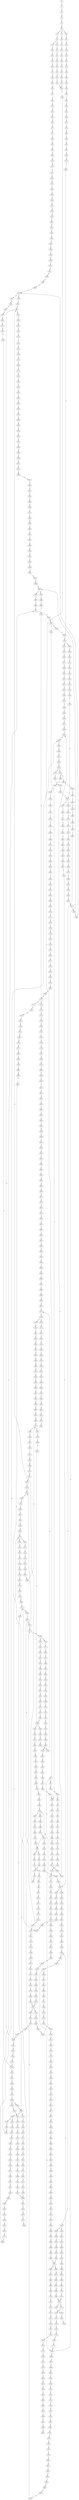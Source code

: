 strict digraph  {
	S0 -> S1 [ label = G ];
	S1 -> S2 [ label = A ];
	S2 -> S3 [ label = G ];
	S3 -> S4 [ label = T ];
	S4 -> S5 [ label = C ];
	S5 -> S6 [ label = C ];
	S5 -> S7 [ label = G ];
	S5 -> S8 [ label = T ];
	S6 -> S9 [ label = C ];
	S7 -> S10 [ label = A ];
	S8 -> S11 [ label = C ];
	S9 -> S12 [ label = T ];
	S9 -> S13 [ label = G ];
	S10 -> S14 [ label = A ];
	S11 -> S15 [ label = G ];
	S12 -> S16 [ label = C ];
	S13 -> S17 [ label = C ];
	S14 -> S18 [ label = C ];
	S15 -> S19 [ label = T ];
	S16 -> S20 [ label = C ];
	S17 -> S21 [ label = C ];
	S18 -> S22 [ label = C ];
	S19 -> S23 [ label = C ];
	S20 -> S24 [ label = G ];
	S21 -> S25 [ label = T ];
	S22 -> S26 [ label = T ];
	S23 -> S27 [ label = T ];
	S24 -> S28 [ label = G ];
	S25 -> S29 [ label = G ];
	S26 -> S30 [ label = G ];
	S27 -> S31 [ label = G ];
	S28 -> S32 [ label = T ];
	S29 -> S33 [ label = T ];
	S30 -> S34 [ label = T ];
	S31 -> S35 [ label = T ];
	S32 -> S36 [ label = C ];
	S33 -> S37 [ label = C ];
	S34 -> S38 [ label = C ];
	S35 -> S39 [ label = T ];
	S36 -> S40 [ label = T ];
	S37 -> S41 [ label = G ];
	S38 -> S42 [ label = G ];
	S39 -> S43 [ label = C ];
	S40 -> S44 [ label = G ];
	S41 -> S45 [ label = C ];
	S42 -> S45 [ label = C ];
	S43 -> S46 [ label = C ];
	S44 -> S47 [ label = G ];
	S45 -> S48 [ label = G ];
	S46 -> S49 [ label = G ];
	S47 -> S50 [ label = A ];
	S48 -> S51 [ label = C ];
	S49 -> S52 [ label = T ];
	S50 -> S53 [ label = G ];
	S51 -> S54 [ label = G ];
	S51 -> S55 [ label = A ];
	S52 -> S56 [ label = G ];
	S53 -> S57 [ label = G ];
	S54 -> S58 [ label = A ];
	S55 -> S59 [ label = G ];
	S55 -> S60 [ label = A ];
	S56 -> S61 [ label = G ];
	S57 -> S62 [ label = G ];
	S58 -> S63 [ label = G ];
	S59 -> S64 [ label = C ];
	S60 -> S65 [ label = C ];
	S61 -> S66 [ label = C ];
	S62 -> S67 [ label = T ];
	S63 -> S68 [ label = C ];
	S64 -> S69 [ label = C ];
	S65 -> S70 [ label = C ];
	S66 -> S71 [ label = C ];
	S67 -> S72 [ label = G ];
	S68 -> S73 [ label = A ];
	S69 -> S74 [ label = G ];
	S70 -> S75 [ label = C ];
	S71 -> S76 [ label = C ];
	S72 -> S77 [ label = T ];
	S73 -> S78 [ label = G ];
	S74 -> S79 [ label = G ];
	S75 -> S80 [ label = G ];
	S76 -> S81 [ label = G ];
	S77 -> S82 [ label = T ];
	S78 -> S83 [ label = T ];
	S79 -> S84 [ label = T ];
	S80 -> S85 [ label = T ];
	S81 -> S86 [ label = T ];
	S82 -> S87 [ label = C ];
	S83 -> S88 [ label = G ];
	S84 -> S89 [ label = G ];
	S85 -> S90 [ label = A ];
	S86 -> S91 [ label = C ];
	S87 -> S92 [ label = C ];
	S88 -> S93 [ label = C ];
	S89 -> S94 [ label = A ];
	S89 -> S95 [ label = G ];
	S90 -> S96 [ label = C ];
	S91 -> S97 [ label = C ];
	S92 -> S98 [ label = A ];
	S93 -> S99 [ label = A ];
	S94 -> S100 [ label = C ];
	S95 -> S101 [ label = T ];
	S95 -> S102 [ label = A ];
	S96 -> S103 [ label = A ];
	S97 -> S104 [ label = A ];
	S98 -> S105 [ label = G ];
	S99 -> S106 [ label = A ];
	S100 -> S107 [ label = G ];
	S101 -> S108 [ label = G ];
	S101 -> S109 [ label = T ];
	S102 -> S110 [ label = A ];
	S103 -> S111 [ label = G ];
	S104 -> S112 [ label = G ];
	S105 -> S113 [ label = C ];
	S106 -> S114 [ label = C ];
	S107 -> S115 [ label = T ];
	S108 -> S116 [ label = G ];
	S109 -> S117 [ label = A ];
	S110 -> S118 [ label = G ];
	S111 -> S119 [ label = C ];
	S112 -> S120 [ label = T ];
	S113 -> S121 [ label = A ];
	S114 -> S122 [ label = A ];
	S115 -> S123 [ label = G ];
	S116 -> S124 [ label = A ];
	S117 -> S125 [ label = G ];
	S118 -> S126 [ label = A ];
	S119 -> S127 [ label = A ];
	S120 -> S128 [ label = A ];
	S121 -> S129 [ label = G ];
	S122 -> S130 [ label = G ];
	S123 -> S131 [ label = G ];
	S124 -> S132 [ label = A ];
	S125 -> S133 [ label = A ];
	S126 -> S134 [ label = A ];
	S127 -> S135 [ label = G ];
	S128 -> S136 [ label = G ];
	S129 -> S137 [ label = A ];
	S130 -> S138 [ label = C ];
	S131 -> S139 [ label = G ];
	S132 -> S140 [ label = C ];
	S133 -> S141 [ label = A ];
	S134 -> S142 [ label = C ];
	S135 -> S143 [ label = G ];
	S136 -> S144 [ label = G ];
	S136 -> S145 [ label = C ];
	S137 -> S146 [ label = T ];
	S138 -> S147 [ label = T ];
	S139 -> S148 [ label = T ];
	S140 -> S149 [ label = C ];
	S141 -> S150 [ label = G ];
	S142 -> S151 [ label = G ];
	S143 -> S152 [ label = T ];
	S144 -> S153 [ label = G ];
	S145 -> S154 [ label = T ];
	S146 -> S155 [ label = A ];
	S147 -> S156 [ label = A ];
	S148 -> S157 [ label = A ];
	S149 -> S158 [ label = T ];
	S150 -> S159 [ label = G ];
	S151 -> S160 [ label = G ];
	S152 -> S161 [ label = G ];
	S153 -> S162 [ label = T ];
	S154 -> S163 [ label = C ];
	S155 -> S164 [ label = A ];
	S156 -> S165 [ label = C ];
	S157 -> S166 [ label = C ];
	S158 -> S167 [ label = C ];
	S159 -> S168 [ label = G ];
	S160 -> S169 [ label = C ];
	S161 -> S170 [ label = C ];
	S162 -> S171 [ label = C ];
	S163 -> S172 [ label = C ];
	S164 -> S173 [ label = A ];
	S165 -> S174 [ label = G ];
	S166 -> S175 [ label = T ];
	S167 -> S176 [ label = G ];
	S168 -> S177 [ label = G ];
	S169 -> S178 [ label = A ];
	S170 -> S179 [ label = A ];
	S171 -> S180 [ label = A ];
	S172 -> S181 [ label = A ];
	S173 -> S182 [ label = A ];
	S174 -> S183 [ label = A ];
	S175 -> S184 [ label = A ];
	S176 -> S185 [ label = G ];
	S177 -> S186 [ label = T ];
	S177 -> S187 [ label = G ];
	S178 -> S188 [ label = C ];
	S179 -> S189 [ label = C ];
	S180 -> S190 [ label = C ];
	S181 -> S191 [ label = C ];
	S182 -> S192 [ label = A ];
	S183 -> S193 [ label = G ];
	S184 -> S194 [ label = T ];
	S185 -> S195 [ label = C ];
	S186 -> S196 [ label = C ];
	S187 -> S197 [ label = T ];
	S188 -> S198 [ label = C ];
	S188 -> S199 [ label = T ];
	S189 -> S200 [ label = G ];
	S190 -> S201 [ label = T ];
	S191 -> S202 [ label = C ];
	S192 -> S203 [ label = C ];
	S193 -> S204 [ label = A ];
	S194 -> S205 [ label = T ];
	S195 -> S206 [ label = A ];
	S196 -> S207 [ label = T ];
	S197 -> S208 [ label = C ];
	S198 -> S209 [ label = G ];
	S199 -> S210 [ label = G ];
	S200 -> S211 [ label = C ];
	S201 -> S212 [ label = C ];
	S202 -> S213 [ label = G ];
	S203 -> S214 [ label = T ];
	S204 -> S215 [ label = A ];
	S205 -> S216 [ label = G ];
	S206 -> S217 [ label = C ];
	S207 -> S218 [ label = C ];
	S208 -> S219 [ label = C ];
	S209 -> S220 [ label = A ];
	S209 -> S221 [ label = G ];
	S210 -> S222 [ label = G ];
	S211 -> S223 [ label = G ];
	S212 -> S224 [ label = G ];
	S213 -> S225 [ label = G ];
	S214 -> S226 [ label = T ];
	S215 -> S227 [ label = C ];
	S216 -> S228 [ label = G ];
	S217 -> S229 [ label = G ];
	S217 -> S230 [ label = C ];
	S218 -> S231 [ label = T ];
	S219 -> S232 [ label = G ];
	S220 -> S233 [ label = G ];
	S220 -> S234 [ label = A ];
	S221 -> S235 [ label = G ];
	S222 -> S236 [ label = G ];
	S223 -> S237 [ label = G ];
	S224 -> S238 [ label = C ];
	S225 -> S239 [ label = A ];
	S226 -> S240 [ label = T ];
	S227 -> S241 [ label = T ];
	S228 -> S242 [ label = A ];
	S229 -> S243 [ label = C ];
	S230 -> S209 [ label = G ];
	S231 -> S244 [ label = C ];
	S232 -> S245 [ label = C ];
	S232 -> S246 [ label = T ];
	S233 -> S247 [ label = T ];
	S234 -> S248 [ label = T ];
	S235 -> S249 [ label = A ];
	S236 -> S250 [ label = A ];
	S237 -> S251 [ label = T ];
	S238 -> S252 [ label = T ];
	S239 -> S253 [ label = C ];
	S240 -> S254 [ label = G ];
	S241 -> S255 [ label = G ];
	S242 -> S256 [ label = A ];
	S243 -> S257 [ label = G ];
	S244 -> S258 [ label = G ];
	S245 -> S259 [ label = C ];
	S246 -> S260 [ label = C ];
	S247 -> S261 [ label = C ];
	S248 -> S262 [ label = G ];
	S249 -> S263 [ label = A ];
	S250 -> S264 [ label = A ];
	S251 -> S265 [ label = G ];
	S252 -> S266 [ label = T ];
	S253 -> S267 [ label = G ];
	S254 -> S268 [ label = C ];
	S255 -> S269 [ label = G ];
	S256 -> S270 [ label = C ];
	S257 -> S271 [ label = C ];
	S258 -> S272 [ label = T ];
	S259 -> S273 [ label = G ];
	S260 -> S274 [ label = G ];
	S261 -> S275 [ label = C ];
	S262 -> S276 [ label = T ];
	S263 -> S277 [ label = T ];
	S264 -> S278 [ label = C ];
	S265 -> S279 [ label = C ];
	S266 -> S280 [ label = C ];
	S267 -> S281 [ label = C ];
	S267 -> S282 [ label = T ];
	S268 -> S283 [ label = C ];
	S269 -> S284 [ label = C ];
	S270 -> S285 [ label = G ];
	S271 -> S286 [ label = G ];
	S272 -> S287 [ label = G ];
	S273 -> S288 [ label = G ];
	S274 -> S289 [ label = G ];
	S275 -> S290 [ label = A ];
	S276 -> S291 [ label = A ];
	S277 -> S292 [ label = T ];
	S278 -> S293 [ label = T ];
	S279 -> S294 [ label = C ];
	S280 -> S295 [ label = A ];
	S281 -> S296 [ label = C ];
	S282 -> S297 [ label = C ];
	S283 -> S298 [ label = G ];
	S284 -> S299 [ label = G ];
	S285 -> S300 [ label = G ];
	S286 -> S301 [ label = C ];
	S286 -> S302 [ label = G ];
	S287 -> S303 [ label = G ];
	S288 -> S304 [ label = A ];
	S289 -> S305 [ label = A ];
	S290 -> S306 [ label = G ];
	S291 -> S307 [ label = G ];
	S292 -> S308 [ label = G ];
	S293 -> S309 [ label = G ];
	S294 -> S310 [ label = G ];
	S295 -> S311 [ label = T ];
	S296 -> S312 [ label = C ];
	S297 -> S313 [ label = G ];
	S298 -> S314 [ label = T ];
	S299 -> S315 [ label = C ];
	S300 -> S316 [ label = T ];
	S301 -> S317 [ label = G ];
	S302 -> S318 [ label = C ];
	S303 -> S319 [ label = T ];
	S304 -> S320 [ label = A ];
	S305 -> S321 [ label = A ];
	S306 -> S322 [ label = T ];
	S306 -> S323 [ label = C ];
	S307 -> S324 [ label = T ];
	S308 -> S325 [ label = A ];
	S309 -> S326 [ label = G ];
	S310 -> S327 [ label = C ];
	S311 -> S328 [ label = C ];
	S312 -> S329 [ label = A ];
	S313 -> S330 [ label = T ];
	S314 -> S331 [ label = A ];
	S315 -> S332 [ label = A ];
	S316 -> S333 [ label = A ];
	S317 -> S334 [ label = T ];
	S318 -> S335 [ label = T ];
	S319 -> S336 [ label = A ];
	S320 -> S337 [ label = C ];
	S321 -> S338 [ label = C ];
	S322 -> S128 [ label = A ];
	S323 -> S339 [ label = T ];
	S324 -> S340 [ label = T ];
	S325 -> S341 [ label = A ];
	S326 -> S342 [ label = A ];
	S327 -> S343 [ label = C ];
	S327 -> S344 [ label = A ];
	S328 -> S345 [ label = C ];
	S329 -> S346 [ label = T ];
	S330 -> S347 [ label = G ];
	S331 -> S348 [ label = G ];
	S332 -> S349 [ label = G ];
	S333 -> S350 [ label = C ];
	S334 -> S351 [ label = C ];
	S335 -> S352 [ label = G ];
	S336 -> S353 [ label = C ];
	S337 -> S354 [ label = T ];
	S338 -> S355 [ label = A ];
	S338 -> S356 [ label = T ];
	S339 -> S357 [ label = T ];
	S340 -> S358 [ label = T ];
	S341 -> S359 [ label = C ];
	S342 -> S360 [ label = C ];
	S343 -> S361 [ label = G ];
	S344 -> S362 [ label = A ];
	S345 -> S363 [ label = A ];
	S346 -> S364 [ label = C ];
	S347 -> S365 [ label = A ];
	S348 -> S366 [ label = C ];
	S349 -> S367 [ label = C ];
	S350 -> S368 [ label = G ];
	S351 -> S369 [ label = G ];
	S352 -> S370 [ label = G ];
	S353 -> S371 [ label = C ];
	S354 -> S372 [ label = G ];
	S355 -> S373 [ label = G ];
	S356 -> S374 [ label = A ];
	S357 -> S375 [ label = C ];
	S358 -> S376 [ label = C ];
	S359 -> S377 [ label = C ];
	S360 -> S378 [ label = C ];
	S361 -> S379 [ label = G ];
	S362 -> S380 [ label = C ];
	S363 -> S381 [ label = G ];
	S364 -> S382 [ label = G ];
	S365 -> S383 [ label = C ];
	S366 -> S384 [ label = C ];
	S367 -> S385 [ label = G ];
	S368 -> S386 [ label = A ];
	S369 -> S387 [ label = A ];
	S370 -> S388 [ label = A ];
	S371 -> S389 [ label = G ];
	S372 -> S390 [ label = C ];
	S373 -> S391 [ label = G ];
	S374 -> S392 [ label = C ];
	S375 -> S393 [ label = A ];
	S376 -> S394 [ label = A ];
	S377 -> S395 [ label = C ];
	S378 -> S396 [ label = C ];
	S379 -> S397 [ label = T ];
	S380 -> S398 [ label = C ];
	S381 -> S399 [ label = A ];
	S382 -> S400 [ label = T ];
	S383 -> S401 [ label = C ];
	S384 -> S402 [ label = G ];
	S385 -> S403 [ label = G ];
	S386 -> S404 [ label = A ];
	S387 -> S405 [ label = C ];
	S388 -> S406 [ label = A ];
	S389 -> S407 [ label = G ];
	S390 -> S408 [ label = A ];
	S391 -> S409 [ label = A ];
	S392 -> S410 [ label = A ];
	S393 -> S411 [ label = C ];
	S394 -> S412 [ label = C ];
	S395 -> S413 [ label = G ];
	S396 -> S414 [ label = G ];
	S397 -> S415 [ label = G ];
	S398 -> S416 [ label = A ];
	S399 -> S417 [ label = A ];
	S400 -> S418 [ label = C ];
	S401 -> S419 [ label = G ];
	S402 -> S420 [ label = G ];
	S402 -> S421 [ label = C ];
	S403 -> S422 [ label = G ];
	S404 -> S423 [ label = G ];
	S405 -> S424 [ label = G ];
	S406 -> S425 [ label = T ];
	S407 -> S426 [ label = T ];
	S408 -> S427 [ label = A ];
	S409 -> S428 [ label = A ];
	S410 -> S429 [ label = A ];
	S411 -> S430 [ label = G ];
	S412 -> S431 [ label = T ];
	S413 -> S432 [ label = T ];
	S414 -> S433 [ label = T ];
	S415 -> S95 [ label = G ];
	S416 -> S434 [ label = G ];
	S417 -> S435 [ label = C ];
	S418 -> S436 [ label = C ];
	S419 -> S437 [ label = G ];
	S420 -> S438 [ label = T ];
	S421 -> S439 [ label = T ];
	S422 -> S440 [ label = T ];
	S423 -> S441 [ label = A ];
	S424 -> S442 [ label = C ];
	S425 -> S443 [ label = G ];
	S426 -> S444 [ label = G ];
	S427 -> S445 [ label = C ];
	S428 -> S446 [ label = T ];
	S429 -> S447 [ label = C ];
	S430 -> S448 [ label = C ];
	S431 -> S449 [ label = C ];
	S432 -> S450 [ label = C ];
	S433 -> S451 [ label = C ];
	S434 -> S452 [ label = A ];
	S434 -> S453 [ label = T ];
	S435 -> S454 [ label = C ];
	S436 -> S455 [ label = T ];
	S437 -> S456 [ label = T ];
	S438 -> S89 [ label = G ];
	S439 -> S457 [ label = G ];
	S440 -> S458 [ label = G ];
	S441 -> S459 [ label = A ];
	S442 -> S460 [ label = G ];
	S443 -> S461 [ label = G ];
	S444 -> S462 [ label = G ];
	S445 -> S463 [ label = C ];
	S446 -> S464 [ label = A ];
	S447 -> S465 [ label = G ];
	S448 -> S466 [ label = C ];
	S449 -> S467 [ label = C ];
	S450 -> S468 [ label = T ];
	S451 -> S468 [ label = T ];
	S452 -> S469 [ label = A ];
	S453 -> S470 [ label = C ];
	S454 -> S471 [ label = A ];
	S454 -> S472 [ label = G ];
	S455 -> S473 [ label = C ];
	S456 -> S474 [ label = C ];
	S457 -> S475 [ label = G ];
	S458 -> S476 [ label = C ];
	S459 -> S477 [ label = G ];
	S460 -> S478 [ label = C ];
	S461 -> S479 [ label = G ];
	S462 -> S101 [ label = T ];
	S463 -> S480 [ label = A ];
	S464 -> S481 [ label = G ];
	S465 -> S482 [ label = A ];
	S466 -> S483 [ label = C ];
	S467 -> S484 [ label = T ];
	S468 -> S485 [ label = C ];
	S469 -> S486 [ label = C ];
	S470 -> S487 [ label = G ];
	S471 -> S488 [ label = G ];
	S471 -> S489 [ label = C ];
	S472 -> S490 [ label = G ];
	S473 -> S491 [ label = T ];
	S474 -> S492 [ label = G ];
	S475 -> S493 [ label = A ];
	S476 -> S494 [ label = C ];
	S477 -> S495 [ label = T ];
	S478 -> S496 [ label = C ];
	S479 -> S497 [ label = G ];
	S480 -> S434 [ label = G ];
	S481 -> S498 [ label = T ];
	S482 -> S499 [ label = A ];
	S483 -> S500 [ label = T ];
	S484 -> S501 [ label = T ];
	S485 -> S502 [ label = G ];
	S486 -> S503 [ label = A ];
	S487 -> S504 [ label = C ];
	S488 -> S505 [ label = A ];
	S489 -> S506 [ label = C ];
	S490 -> S507 [ label = A ];
	S491 -> S508 [ label = T ];
	S491 -> S509 [ label = G ];
	S492 -> S510 [ label = C ];
	S493 -> S511 [ label = A ];
	S494 -> S512 [ label = G ];
	S495 -> S513 [ label = G ];
	S496 -> S514 [ label = T ];
	S497 -> S515 [ label = T ];
	S498 -> S516 [ label = C ];
	S499 -> S517 [ label = A ];
	S500 -> S518 [ label = T ];
	S501 -> S519 [ label = T ];
	S502 -> S520 [ label = G ];
	S503 -> S521 [ label = G ];
	S504 -> S522 [ label = G ];
	S505 -> S523 [ label = C ];
	S506 -> S524 [ label = A ];
	S507 -> S525 [ label = C ];
	S508 -> S526 [ label = C ];
	S509 -> S527 [ label = T ];
	S510 -> S528 [ label = G ];
	S511 -> S529 [ label = G ];
	S512 -> S327 [ label = C ];
	S513 -> S530 [ label = T ];
	S514 -> S531 [ label = C ];
	S515 -> S532 [ label = C ];
	S516 -> S533 [ label = T ];
	S517 -> S534 [ label = A ];
	S518 -> S535 [ label = C ];
	S519 -> S536 [ label = C ];
	S520 -> S537 [ label = C ];
	S521 -> S538 [ label = C ];
	S522 -> S539 [ label = C ];
	S523 -> S540 [ label = T ];
	S524 -> S541 [ label = C ];
	S525 -> S267 [ label = G ];
	S526 -> S542 [ label = T ];
	S527 -> S543 [ label = C ];
	S528 -> S544 [ label = T ];
	S529 -> S545 [ label = A ];
	S530 -> S546 [ label = C ];
	S531 -> S547 [ label = G ];
	S532 -> S548 [ label = C ];
	S533 -> S549 [ label = C ];
	S534 -> S550 [ label = C ];
	S535 -> S551 [ label = A ];
	S536 -> S552 [ label = A ];
	S537 -> S553 [ label = A ];
	S538 -> S554 [ label = C ];
	S539 -> S55 [ label = A ];
	S540 -> S555 [ label = C ];
	S541 -> S556 [ label = C ];
	S542 -> S557 [ label = C ];
	S543 -> S558 [ label = G ];
	S544 -> S559 [ label = A ];
	S545 -> S134 [ label = A ];
	S546 -> S560 [ label = C ];
	S547 -> S561 [ label = G ];
	S548 -> S232 [ label = G ];
	S549 -> S562 [ label = T ];
	S550 -> S563 [ label = A ];
	S551 -> S564 [ label = T ];
	S552 -> S565 [ label = T ];
	S553 -> S217 [ label = C ];
	S554 -> S566 [ label = G ];
	S555 -> S567 [ label = C ];
	S556 -> S568 [ label = C ];
	S557 -> S569 [ label = G ];
	S558 -> S570 [ label = T ];
	S559 -> S571 [ label = G ];
	S560 -> S572 [ label = T ];
	S561 -> S573 [ label = G ];
	S562 -> S574 [ label = C ];
	S563 -> S575 [ label = G ];
	S564 -> S576 [ label = C ];
	S565 -> S577 [ label = C ];
	S566 -> S578 [ label = T ];
	S567 -> S579 [ label = C ];
	S568 -> S580 [ label = C ];
	S569 -> S581 [ label = G ];
	S570 -> S582 [ label = G ];
	S571 -> S583 [ label = C ];
	S572 -> S584 [ label = G ];
	S573 -> S585 [ label = C ];
	S574 -> S586 [ label = T ];
	S575 -> S587 [ label = A ];
	S576 -> S345 [ label = C ];
	S577 -> S588 [ label = C ];
	S578 -> S589 [ label = C ];
	S579 -> S590 [ label = A ];
	S580 -> S591 [ label = T ];
	S581 -> S592 [ label = A ];
	S582 -> S593 [ label = G ];
	S583 -> S594 [ label = C ];
	S584 -> S595 [ label = G ];
	S585 -> S596 [ label = T ];
	S586 -> S597 [ label = G ];
	S587 -> S598 [ label = A ];
	S588 -> S363 [ label = A ];
	S589 -> S599 [ label = C ];
	S590 -> S600 [ label = T ];
	S591 -> S601 [ label = T ];
	S592 -> S602 [ label = G ];
	S593 -> S603 [ label = T ];
	S594 -> S402 [ label = G ];
	S595 -> S604 [ label = C ];
	S596 -> S605 [ label = C ];
	S597 -> S606 [ label = A ];
	S598 -> S607 [ label = G ];
	S599 -> S608 [ label = T ];
	S600 -> S609 [ label = C ];
	S601 -> S610 [ label = C ];
	S602 -> S611 [ label = A ];
	S603 -> S336 [ label = A ];
	S604 -> S612 [ label = C ];
	S605 -> S613 [ label = A ];
	S606 -> S614 [ label = G ];
	S607 -> S615 [ label = G ];
	S608 -> S616 [ label = C ];
	S609 -> S617 [ label = T ];
	S610 -> S618 [ label = C ];
	S610 -> S619 [ label = G ];
	S611 -> S620 [ label = G ];
	S612 -> S621 [ label = T ];
	S613 -> S622 [ label = C ];
	S614 -> S623 [ label = T ];
	S615 -> S624 [ label = G ];
	S616 -> S491 [ label = T ];
	S617 -> S625 [ label = G ];
	S618 -> S626 [ label = T ];
	S619 -> S627 [ label = A ];
	S620 -> S628 [ label = G ];
	S621 -> S629 [ label = G ];
	S622 -> S630 [ label = G ];
	S623 -> S631 [ label = A ];
	S624 -> S177 [ label = G ];
	S625 -> S632 [ label = C ];
	S626 -> S633 [ label = G ];
	S627 -> S634 [ label = T ];
	S628 -> S635 [ label = T ];
	S629 -> S636 [ label = G ];
	S630 -> S637 [ label = T ];
	S632 -> S638 [ label = C ];
	S633 -> S639 [ label = T ];
	S634 -> S640 [ label = C ];
	S635 -> S641 [ label = C ];
	S636 -> S642 [ label = G ];
	S637 -> S643 [ label = C ];
	S638 -> S644 [ label = A ];
	S639 -> S645 [ label = C ];
	S640 -> S646 [ label = G ];
	S641 -> S647 [ label = C ];
	S642 -> S648 [ label = T ];
	S643 -> S649 [ label = C ];
	S644 -> S650 [ label = G ];
	S645 -> S651 [ label = C ];
	S646 -> S652 [ label = T ];
	S647 -> S653 [ label = C ];
	S648 -> S654 [ label = C ];
	S649 -> S655 [ label = A ];
	S650 -> S656 [ label = T ];
	S651 -> S657 [ label = T ];
	S652 -> S658 [ label = T ];
	S653 -> S659 [ label = A ];
	S653 -> S660 [ label = G ];
	S654 -> S661 [ label = C ];
	S655 -> S662 [ label = G ];
	S656 -> S663 [ label = C ];
	S657 -> S664 [ label = A ];
	S657 -> S665 [ label = T ];
	S658 -> S666 [ label = T ];
	S659 -> S667 [ label = G ];
	S660 -> S668 [ label = G ];
	S660 -> S669 [ label = A ];
	S661 -> S670 [ label = C ];
	S662 -> S671 [ label = C ];
	S663 -> S672 [ label = G ];
	S664 -> S673 [ label = C ];
	S665 -> S674 [ label = G ];
	S666 -> S675 [ label = G ];
	S667 -> S676 [ label = A ];
	S668 -> S677 [ label = A ];
	S669 -> S678 [ label = G ];
	S669 -> S679 [ label = A ];
	S670 -> S680 [ label = G ];
	S671 -> S339 [ label = T ];
	S672 -> S681 [ label = T ];
	S673 -> S682 [ label = T ];
	S674 -> S683 [ label = T ];
	S675 -> S684 [ label = T ];
	S676 -> S685 [ label = G ];
	S677 -> S686 [ label = G ];
	S678 -> S687 [ label = T ];
	S679 -> S688 [ label = G ];
	S680 -> S669 [ label = A ];
	S681 -> S689 [ label = A ];
	S682 -> S690 [ label = A ];
	S683 -> S691 [ label = A ];
	S684 -> S692 [ label = A ];
	S685 -> S693 [ label = C ];
	S686 -> S694 [ label = G ];
	S687 -> S695 [ label = C ];
	S688 -> S696 [ label = T ];
	S689 -> S697 [ label = A ];
	S690 -> S698 [ label = C ];
	S691 -> S699 [ label = G ];
	S692 -> S700 [ label = G ];
	S693 -> S701 [ label = C ];
	S694 -> S702 [ label = C ];
	S695 -> S275 [ label = C ];
	S696 -> S703 [ label = C ];
	S697 -> S704 [ label = G ];
	S698 -> S705 [ label = C ];
	S699 -> S706 [ label = G ];
	S700 -> S707 [ label = G ];
	S701 -> S708 [ label = A ];
	S702 -> S709 [ label = G ];
	S703 -> S710 [ label = G ];
	S704 -> S711 [ label = A ];
	S705 -> S712 [ label = A ];
	S706 -> S713 [ label = A ];
	S707 -> S713 [ label = A ];
	S708 -> S714 [ label = C ];
	S709 -> S715 [ label = T ];
	S710 -> S716 [ label = C ];
	S710 -> S717 [ label = A ];
	S711 -> S718 [ label = C ];
	S712 -> S719 [ label = G ];
	S713 -> S720 [ label = G ];
	S713 -> S721 [ label = A ];
	S714 -> S722 [ label = G ];
	S715 -> S723 [ label = G ];
	S716 -> S724 [ label = G ];
	S717 -> S725 [ label = G ];
	S718 -> S726 [ label = G ];
	S719 -> S727 [ label = G ];
	S720 -> S728 [ label = A ];
	S721 -> S729 [ label = A ];
	S722 -> S730 [ label = G ];
	S723 -> S731 [ label = G ];
	S724 -> S732 [ label = G ];
	S725 -> S733 [ label = G ];
	S726 -> S734 [ label = G ];
	S727 -> S735 [ label = A ];
	S728 -> S736 [ label = G ];
	S729 -> S737 [ label = G ];
	S730 -> S738 [ label = T ];
	S731 -> S739 [ label = T ];
	S732 -> S740 [ label = C ];
	S733 -> S741 [ label = T ];
	S734 -> S742 [ label = C ];
	S735 -> S743 [ label = G ];
	S736 -> S744 [ label = G ];
	S737 -> S745 [ label = G ];
	S738 -> S746 [ label = T ];
	S739 -> S747 [ label = A ];
	S740 -> S748 [ label = T ];
	S741 -> S749 [ label = A ];
	S742 -> S750 [ label = T ];
	S743 -> S751 [ label = A ];
	S744 -> S635 [ label = T ];
	S745 -> S752 [ label = T ];
	S746 -> S753 [ label = A ];
	S747 -> S754 [ label = T ];
	S748 -> S755 [ label = A ];
	S749 -> S756 [ label = T ];
	S750 -> S757 [ label = C ];
	S751 -> S758 [ label = G ];
	S752 -> S759 [ label = C ];
	S753 -> S760 [ label = C ];
	S754 -> S761 [ label = G ];
	S755 -> S762 [ label = T ];
	S756 -> S763 [ label = A ];
	S757 -> S764 [ label = T ];
	S758 -> S765 [ label = T ];
	S759 -> S766 [ label = C ];
	S760 -> S767 [ label = T ];
	S761 -> S768 [ label = A ];
	S762 -> S769 [ label = A ];
	S763 -> S770 [ label = A ];
	S764 -> S771 [ label = C ];
	S765 -> S772 [ label = C ];
	S766 -> S773 [ label = C ];
	S767 -> S774 [ label = G ];
	S768 -> S775 [ label = G ];
	S769 -> S776 [ label = G ];
	S770 -> S777 [ label = G ];
	S771 -> S778 [ label = G ];
	S772 -> S779 [ label = A ];
	S773 -> S660 [ label = G ];
	S774 -> S780 [ label = C ];
	S775 -> S781 [ label = C ];
	S776 -> S782 [ label = T ];
	S777 -> S783 [ label = T ];
	S778 -> S784 [ label = A ];
	S779 -> S785 [ label = G ];
	S780 -> S786 [ label = A ];
	S781 -> S787 [ label = G ];
	S782 -> S788 [ label = A ];
	S783 -> S789 [ label = C ];
	S784 -> S790 [ label = A ];
	S785 -> S791 [ label = G ];
	S786 -> S792 [ label = G ];
	S787 -> S793 [ label = G ];
	S788 -> S794 [ label = G ];
	S789 -> S795 [ label = G ];
	S790 -> S796 [ label = G ];
	S791 -> S797 [ label = A ];
	S792 -> S798 [ label = A ];
	S793 -> S799 [ label = T ];
	S794 -> S800 [ label = C ];
	S795 -> S801 [ label = T ];
	S796 -> S802 [ label = T ];
	S797 -> S803 [ label = C ];
	S798 -> S804 [ label = C ];
	S799 -> S805 [ label = C ];
	S800 -> S806 [ label = C ];
	S801 -> S807 [ label = G ];
	S802 -> S808 [ label = C ];
	S803 -> S809 [ label = C ];
	S804 -> S810 [ label = G ];
	S805 -> S811 [ label = G ];
	S806 -> S812 [ label = G ];
	S807 -> S813 [ label = G ];
	S808 -> S710 [ label = G ];
	S809 -> S814 [ label = A ];
	S810 -> S815 [ label = G ];
	S811 -> S816 [ label = C ];
	S812 -> S817 [ label = A ];
	S813 -> S603 [ label = T ];
	S814 -> S818 [ label = G ];
	S815 -> S819 [ label = A ];
	S816 -> S820 [ label = A ];
	S817 -> S821 [ label = A ];
	S818 -> S822 [ label = T ];
	S819 -> S823 [ label = C ];
	S820 -> S824 [ label = C ];
	S821 -> S825 [ label = A ];
	S822 -> S826 [ label = C ];
	S823 -> S827 [ label = A ];
	S824 -> S828 [ label = G ];
	S825 -> S829 [ label = C ];
	S826 -> S830 [ label = T ];
	S827 -> S831 [ label = C ];
	S828 -> S832 [ label = C ];
	S829 -> S833 [ label = C ];
	S830 -> S834 [ label = C ];
	S831 -> S835 [ label = A ];
	S832 -> S836 [ label = G ];
	S833 -> S837 [ label = C ];
	S834 -> S838 [ label = T ];
	S835 -> S839 [ label = C ];
	S836 -> S271 [ label = C ];
	S837 -> S840 [ label = C ];
	S838 -> S841 [ label = G ];
	S839 -> S842 [ label = C ];
	S840 -> S843 [ label = G ];
	S841 -> S844 [ label = T ];
	S842 -> S845 [ label = T ];
	S843 -> S846 [ label = A ];
	S844 -> S847 [ label = A ];
	S845 -> S848 [ label = C ];
	S846 -> S849 [ label = C ];
	S848 -> S850 [ label = T ];
	S849 -> S851 [ label = T ];
	S850 -> S852 [ label = A ];
	S851 -> S853 [ label = A ];
	S852 -> S854 [ label = G ];
	S853 -> S855 [ label = G ];
	S854 -> S856 [ label = A ];
	S855 -> S857 [ label = A ];
	S856 -> S858 [ label = A ];
	S857 -> S859 [ label = A ];
	S858 -> S860 [ label = C ];
	S859 -> S861 [ label = T ];
	S860 -> S862 [ label = G ];
	S861 -> S863 [ label = C ];
	S862 -> S864 [ label = A ];
	S863 -> S865 [ label = G ];
	S864 -> S866 [ label = G ];
	S865 -> S867 [ label = G ];
	S866 -> S868 [ label = G ];
	S867 -> S869 [ label = G ];
	S868 -> S870 [ label = T ];
	S869 -> S871 [ label = T ];
	S870 -> S872 [ label = G ];
	S871 -> S873 [ label = A ];
	S872 -> S874 [ label = T ];
	S873 -> S875 [ label = T ];
	S874 -> S876 [ label = C ];
	S875 -> S877 [ label = C ];
	S876 -> S878 [ label = C ];
	S877 -> S879 [ label = C ];
	S878 -> S880 [ label = C ];
	S879 -> S881 [ label = C ];
	S880 -> S882 [ label = T ];
	S881 -> S883 [ label = G ];
	S882 -> S884 [ label = G ];
	S883 -> S885 [ label = A ];
	S884 -> S886 [ label = T ];
	S885 -> S887 [ label = A ];
	S886 -> S888 [ label = C ];
	S887 -> S889 [ label = A ];
	S888 -> S890 [ label = C ];
	S889 -> S891 [ label = G ];
	S890 -> S657 [ label = T ];
	S891 -> S892 [ label = T ];
	S892 -> S893 [ label = G ];
	S893 -> S894 [ label = T ];
	S894 -> S895 [ label = C ];
	S895 -> S896 [ label = G ];
	S896 -> S897 [ label = T ];
	S897 -> S898 [ label = C ];
	S898 -> S899 [ label = G ];
	S899 -> S900 [ label = G ];
	S900 -> S901 [ label = A ];
	S901 -> S321 [ label = A ];
}
